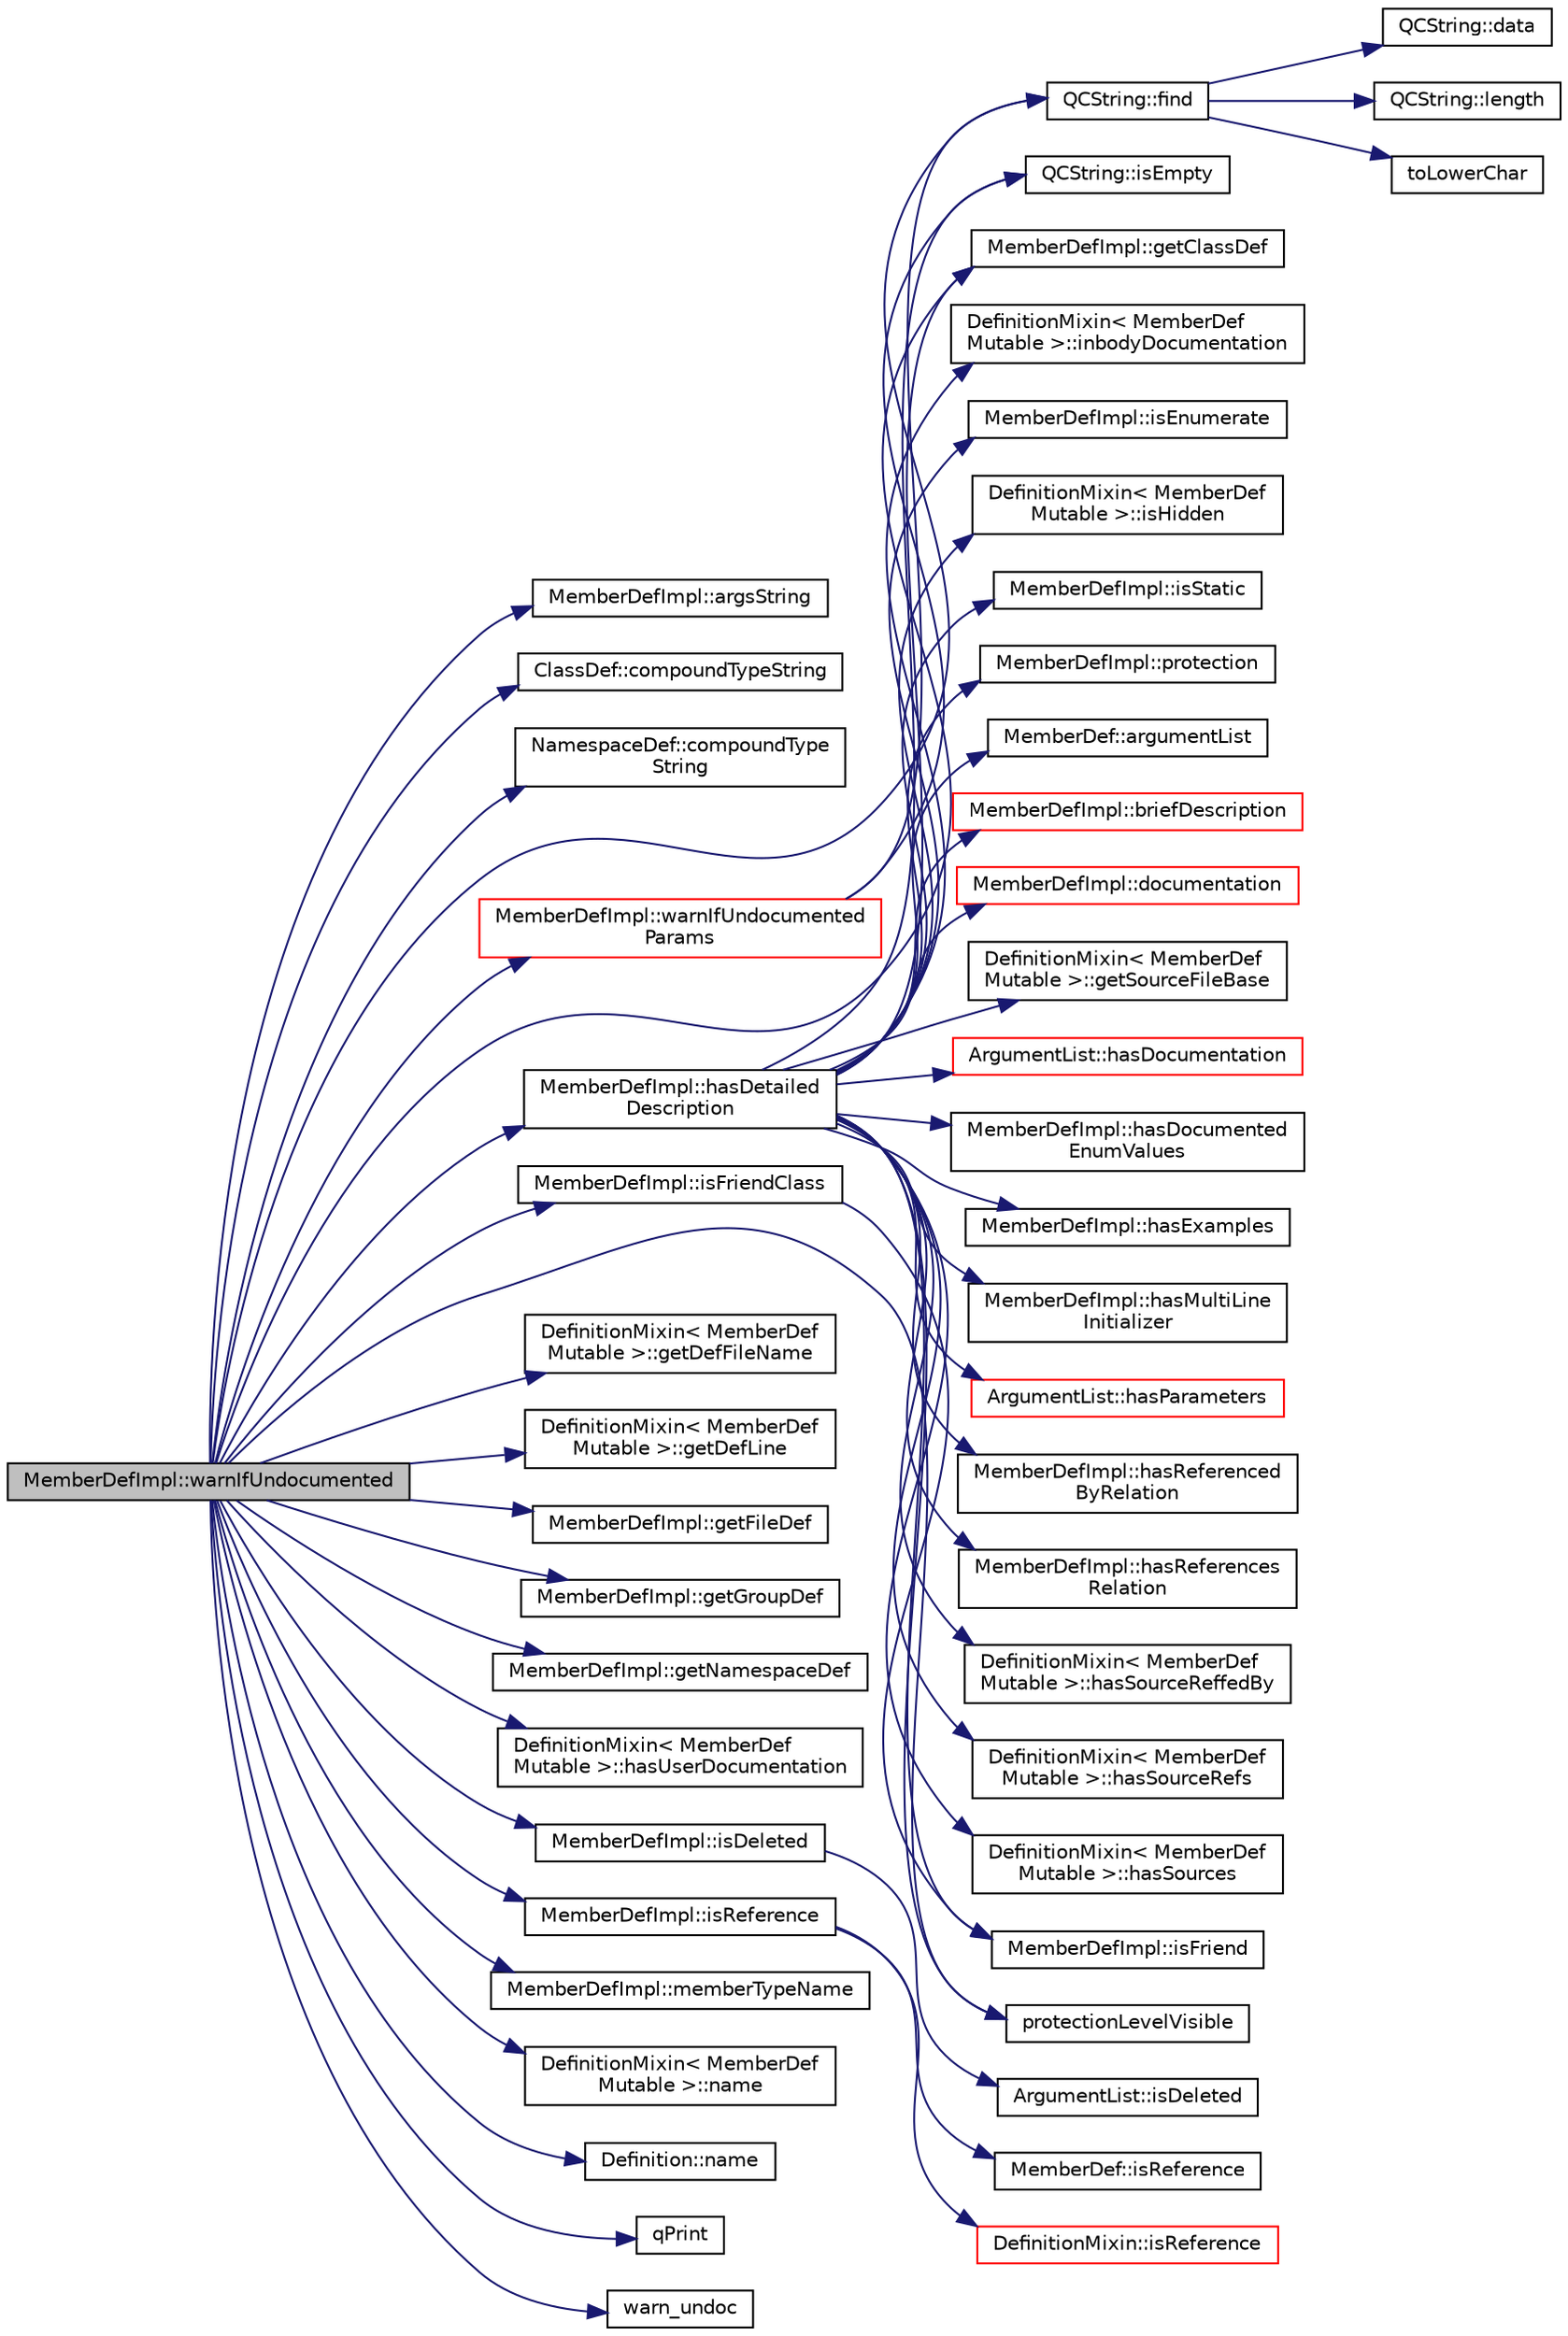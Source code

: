 digraph "MemberDefImpl::warnIfUndocumented"
{
 // LATEX_PDF_SIZE
  edge [fontname="Helvetica",fontsize="10",labelfontname="Helvetica",labelfontsize="10"];
  node [fontname="Helvetica",fontsize="10",shape=record];
  rankdir="LR";
  Node1 [label="MemberDefImpl::warnIfUndocumented",height=0.2,width=0.4,color="black", fillcolor="grey75", style="filled", fontcolor="black",tooltip=" "];
  Node1 -> Node2 [color="midnightblue",fontsize="10",style="solid",fontname="Helvetica"];
  Node2 [label="MemberDefImpl::argsString",height=0.2,width=0.4,color="black", fillcolor="white", style="filled",URL="$classMemberDefImpl.html#a9a3921ea767c965280e7dcf535075aeb",tooltip=" "];
  Node1 -> Node3 [color="midnightblue",fontsize="10",style="solid",fontname="Helvetica"];
  Node3 [label="ClassDef::compoundTypeString",height=0.2,width=0.4,color="black", fillcolor="white", style="filled",URL="$classClassDef.html#a239fe977638806153345cd2411c28062",tooltip=" "];
  Node1 -> Node4 [color="midnightblue",fontsize="10",style="solid",fontname="Helvetica"];
  Node4 [label="NamespaceDef::compoundType\lString",height=0.2,width=0.4,color="black", fillcolor="white", style="filled",URL="$classNamespaceDef.html#a6189830ef990cb1f6c91c8df8e4885cd",tooltip=" "];
  Node1 -> Node5 [color="midnightblue",fontsize="10",style="solid",fontname="Helvetica"];
  Node5 [label="QCString::find",height=0.2,width=0.4,color="black", fillcolor="white", style="filled",URL="$classQCString.html#a0182ece6b76dad6475dafb53e2faaf10",tooltip=" "];
  Node5 -> Node6 [color="midnightblue",fontsize="10",style="solid",fontname="Helvetica"];
  Node6 [label="QCString::data",height=0.2,width=0.4,color="black", fillcolor="white", style="filled",URL="$classQCString.html#ac3aa3ac1a1c36d3305eba22a2eb0d098",tooltip=" "];
  Node5 -> Node7 [color="midnightblue",fontsize="10",style="solid",fontname="Helvetica"];
  Node7 [label="QCString::length",height=0.2,width=0.4,color="black", fillcolor="white", style="filled",URL="$classQCString.html#ac52596733e9110b778019946d73fb268",tooltip=" "];
  Node5 -> Node8 [color="midnightblue",fontsize="10",style="solid",fontname="Helvetica"];
  Node8 [label="toLowerChar",height=0.2,width=0.4,color="black", fillcolor="white", style="filled",URL="$qcstring_8cpp.html#a4e545641f98651d4fb8299b407721f9b",tooltip=" "];
  Node1 -> Node9 [color="midnightblue",fontsize="10",style="solid",fontname="Helvetica"];
  Node9 [label="MemberDefImpl::getClassDef",height=0.2,width=0.4,color="black", fillcolor="white", style="filled",URL="$classMemberDefImpl.html#a1dba2c12d549ab8bc342acc193243619",tooltip=" "];
  Node1 -> Node10 [color="midnightblue",fontsize="10",style="solid",fontname="Helvetica"];
  Node10 [label="DefinitionMixin\< MemberDef\lMutable \>::getDefFileName",height=0.2,width=0.4,color="black", fillcolor="white", style="filled",URL="$classDefinitionMixin.html#a1bdb33760e3315cca793401bb3a31843",tooltip=" "];
  Node1 -> Node11 [color="midnightblue",fontsize="10",style="solid",fontname="Helvetica"];
  Node11 [label="DefinitionMixin\< MemberDef\lMutable \>::getDefLine",height=0.2,width=0.4,color="black", fillcolor="white", style="filled",URL="$classDefinitionMixin.html#ab82c6f708e433f94d7d55cf0582d0776",tooltip=" "];
  Node1 -> Node12 [color="midnightblue",fontsize="10",style="solid",fontname="Helvetica"];
  Node12 [label="MemberDefImpl::getFileDef",height=0.2,width=0.4,color="black", fillcolor="white", style="filled",URL="$classMemberDefImpl.html#aa1dfdc9d21c03eac08a7020d15e3b925",tooltip=" "];
  Node1 -> Node13 [color="midnightblue",fontsize="10",style="solid",fontname="Helvetica"];
  Node13 [label="MemberDefImpl::getGroupDef",height=0.2,width=0.4,color="black", fillcolor="white", style="filled",URL="$classMemberDefImpl.html#a908b9d9c232e463e24623ff53f43eb0f",tooltip=" "];
  Node1 -> Node14 [color="midnightblue",fontsize="10",style="solid",fontname="Helvetica"];
  Node14 [label="MemberDefImpl::getNamespaceDef",height=0.2,width=0.4,color="black", fillcolor="white", style="filled",URL="$classMemberDefImpl.html#a2fd5cc82b163bff11cdacd030aa76d82",tooltip=" "];
  Node1 -> Node15 [color="midnightblue",fontsize="10",style="solid",fontname="Helvetica"];
  Node15 [label="MemberDefImpl::hasDetailed\lDescription",height=0.2,width=0.4,color="black", fillcolor="white", style="filled",URL="$classMemberDefImpl.html#ab77446ccaf7bbd875a6d0b68e7e981d0",tooltip=" "];
  Node15 -> Node16 [color="midnightblue",fontsize="10",style="solid",fontname="Helvetica"];
  Node16 [label="MemberDef::argumentList",height=0.2,width=0.4,color="black", fillcolor="white", style="filled",URL="$classMemberDef.html#a515503656a6cffb2d27f60e93c3c780e",tooltip=" "];
  Node15 -> Node17 [color="midnightblue",fontsize="10",style="solid",fontname="Helvetica"];
  Node17 [label="MemberDefImpl::briefDescription",height=0.2,width=0.4,color="red", fillcolor="white", style="filled",URL="$classMemberDefImpl.html#aca5199cda27fc85e022ac01dda7559be",tooltip=" "];
  Node15 -> Node20 [color="midnightblue",fontsize="10",style="solid",fontname="Helvetica"];
  Node20 [label="MemberDefImpl::documentation",height=0.2,width=0.4,color="red", fillcolor="white", style="filled",URL="$classMemberDefImpl.html#a322ddeca4f92e8bbfc9d2e6f2534896a",tooltip=" "];
  Node15 -> Node9 [color="midnightblue",fontsize="10",style="solid",fontname="Helvetica"];
  Node15 -> Node24 [color="midnightblue",fontsize="10",style="solid",fontname="Helvetica"];
  Node24 [label="DefinitionMixin\< MemberDef\lMutable \>::getSourceFileBase",height=0.2,width=0.4,color="black", fillcolor="white", style="filled",URL="$classDefinitionMixin.html#a8b19e346b7ce7eb140da0b3c4f3552b7",tooltip=" "];
  Node15 -> Node25 [color="midnightblue",fontsize="10",style="solid",fontname="Helvetica"];
  Node25 [label="ArgumentList::hasDocumentation",height=0.2,width=0.4,color="red", fillcolor="white", style="filled",URL="$classArgumentList.html#a3d2726240dff68120149845452e1d1ec",tooltip=" "];
  Node15 -> Node30 [color="midnightblue",fontsize="10",style="solid",fontname="Helvetica"];
  Node30 [label="MemberDefImpl::hasDocumented\lEnumValues",height=0.2,width=0.4,color="black", fillcolor="white", style="filled",URL="$classMemberDefImpl.html#a627449c62129614217db90ce0e9ee983",tooltip=" "];
  Node15 -> Node31 [color="midnightblue",fontsize="10",style="solid",fontname="Helvetica"];
  Node31 [label="MemberDefImpl::hasExamples",height=0.2,width=0.4,color="black", fillcolor="white", style="filled",URL="$classMemberDefImpl.html#ac9d88ed2c79c6c91e408027ec82ffbf3",tooltip=" "];
  Node15 -> Node32 [color="midnightblue",fontsize="10",style="solid",fontname="Helvetica"];
  Node32 [label="MemberDefImpl::hasMultiLine\lInitializer",height=0.2,width=0.4,color="black", fillcolor="white", style="filled",URL="$classMemberDefImpl.html#ab890aa8335779822c7f6ac7136308c12",tooltip=" "];
  Node15 -> Node33 [color="midnightblue",fontsize="10",style="solid",fontname="Helvetica"];
  Node33 [label="ArgumentList::hasParameters",height=0.2,width=0.4,color="red", fillcolor="white", style="filled",URL="$classArgumentList.html#a2ed5c45b3909206446aaac4f1ab6d640",tooltip=" "];
  Node15 -> Node35 [color="midnightblue",fontsize="10",style="solid",fontname="Helvetica"];
  Node35 [label="MemberDefImpl::hasReferenced\lByRelation",height=0.2,width=0.4,color="black", fillcolor="white", style="filled",URL="$classMemberDefImpl.html#aca042a7bd1fa8c37b3c602129270b06a",tooltip=" "];
  Node15 -> Node36 [color="midnightblue",fontsize="10",style="solid",fontname="Helvetica"];
  Node36 [label="MemberDefImpl::hasReferences\lRelation",height=0.2,width=0.4,color="black", fillcolor="white", style="filled",URL="$classMemberDefImpl.html#a75e42371a4efe634af29daf7f5472135",tooltip=" "];
  Node15 -> Node37 [color="midnightblue",fontsize="10",style="solid",fontname="Helvetica"];
  Node37 [label="DefinitionMixin\< MemberDef\lMutable \>::hasSourceReffedBy",height=0.2,width=0.4,color="black", fillcolor="white", style="filled",URL="$classDefinitionMixin.html#afe66913e7e1090aed0dfddeb2fd46aa3",tooltip=" "];
  Node15 -> Node38 [color="midnightblue",fontsize="10",style="solid",fontname="Helvetica"];
  Node38 [label="DefinitionMixin\< MemberDef\lMutable \>::hasSourceRefs",height=0.2,width=0.4,color="black", fillcolor="white", style="filled",URL="$classDefinitionMixin.html#ae3c6947ee4a8d9c3c71e130564f74b61",tooltip=" "];
  Node15 -> Node39 [color="midnightblue",fontsize="10",style="solid",fontname="Helvetica"];
  Node39 [label="DefinitionMixin\< MemberDef\lMutable \>::hasSources",height=0.2,width=0.4,color="black", fillcolor="white", style="filled",URL="$classDefinitionMixin.html#a6e98f2dc09bf85657d3bb18544a1f0df",tooltip=" "];
  Node15 -> Node40 [color="midnightblue",fontsize="10",style="solid",fontname="Helvetica"];
  Node40 [label="DefinitionMixin\< MemberDef\lMutable \>::inbodyDocumentation",height=0.2,width=0.4,color="black", fillcolor="white", style="filled",URL="$classDefinitionMixin.html#abc31887719bec253d8a8d5def3132924",tooltip=" "];
  Node15 -> Node29 [color="midnightblue",fontsize="10",style="solid",fontname="Helvetica"];
  Node29 [label="QCString::isEmpty",height=0.2,width=0.4,color="black", fillcolor="white", style="filled",URL="$classQCString.html#a621c4090d69ad7d05ef8e5234376c3d8",tooltip=" "];
  Node15 -> Node41 [color="midnightblue",fontsize="10",style="solid",fontname="Helvetica"];
  Node41 [label="MemberDefImpl::isEnumerate",height=0.2,width=0.4,color="black", fillcolor="white", style="filled",URL="$classMemberDefImpl.html#a2a4003399a280bd29746c55f0fc2022b",tooltip=" "];
  Node15 -> Node42 [color="midnightblue",fontsize="10",style="solid",fontname="Helvetica"];
  Node42 [label="MemberDefImpl::isFriend",height=0.2,width=0.4,color="black", fillcolor="white", style="filled",URL="$classMemberDefImpl.html#a394f873538e4011f56fb363238f5f40a",tooltip=" "];
  Node15 -> Node43 [color="midnightblue",fontsize="10",style="solid",fontname="Helvetica"];
  Node43 [label="DefinitionMixin\< MemberDef\lMutable \>::isHidden",height=0.2,width=0.4,color="black", fillcolor="white", style="filled",URL="$classDefinitionMixin.html#a0d5cde471271f675ae0bd77dc62c0822",tooltip=" "];
  Node15 -> Node44 [color="midnightblue",fontsize="10",style="solid",fontname="Helvetica"];
  Node44 [label="MemberDefImpl::isStatic",height=0.2,width=0.4,color="black", fillcolor="white", style="filled",URL="$classMemberDefImpl.html#af80c5d6facfd46c03e74671039b42fc1",tooltip=" "];
  Node15 -> Node45 [color="midnightblue",fontsize="10",style="solid",fontname="Helvetica"];
  Node45 [label="MemberDefImpl::protection",height=0.2,width=0.4,color="black", fillcolor="white", style="filled",URL="$classMemberDefImpl.html#ab7ad45c42a2c41162235d9c96c69c142",tooltip=" "];
  Node15 -> Node46 [color="midnightblue",fontsize="10",style="solid",fontname="Helvetica"];
  Node46 [label="protectionLevelVisible",height=0.2,width=0.4,color="black", fillcolor="white", style="filled",URL="$util_8cpp.html#a1e07db76938eb8a2bb8c79b2d0ec4980",tooltip=" "];
  Node1 -> Node47 [color="midnightblue",fontsize="10",style="solid",fontname="Helvetica"];
  Node47 [label="DefinitionMixin\< MemberDef\lMutable \>::hasUserDocumentation",height=0.2,width=0.4,color="black", fillcolor="white", style="filled",URL="$classDefinitionMixin.html#af46bca4c79a512c0780575e3ec627375",tooltip=" "];
  Node1 -> Node48 [color="midnightblue",fontsize="10",style="solid",fontname="Helvetica"];
  Node48 [label="MemberDefImpl::isDeleted",height=0.2,width=0.4,color="black", fillcolor="white", style="filled",URL="$classMemberDefImpl.html#ad9e3ac55e0a1f53914d016c33f0f96fe",tooltip=" "];
  Node48 -> Node49 [color="midnightblue",fontsize="10",style="solid",fontname="Helvetica"];
  Node49 [label="ArgumentList::isDeleted",height=0.2,width=0.4,color="black", fillcolor="white", style="filled",URL="$classArgumentList.html#a483b5375dcb5f02a27c8d5808ab7a7e9",tooltip=" "];
  Node1 -> Node50 [color="midnightblue",fontsize="10",style="solid",fontname="Helvetica"];
  Node50 [label="MemberDefImpl::isFriendClass",height=0.2,width=0.4,color="black", fillcolor="white", style="filled",URL="$classMemberDefImpl.html#a52020dc8a386b39d1fdc92bfb266b1b1",tooltip=" "];
  Node50 -> Node42 [color="midnightblue",fontsize="10",style="solid",fontname="Helvetica"];
  Node1 -> Node51 [color="midnightblue",fontsize="10",style="solid",fontname="Helvetica"];
  Node51 [label="MemberDefImpl::isReference",height=0.2,width=0.4,color="black", fillcolor="white", style="filled",URL="$classMemberDefImpl.html#a179abadb16025b191e5fa2345f3ee653",tooltip=" "];
  Node51 -> Node52 [color="midnightblue",fontsize="10",style="solid",fontname="Helvetica"];
  Node52 [label="DefinitionMixin::isReference",height=0.2,width=0.4,color="red", fillcolor="white", style="filled",URL="$classDefinitionMixin.html#a4255a2bb5ac1e9f4f2cbe910c2c229ce",tooltip=" "];
  Node51 -> Node54 [color="midnightblue",fontsize="10",style="solid",fontname="Helvetica"];
  Node54 [label="MemberDef::isReference",height=0.2,width=0.4,color="black", fillcolor="white", style="filled",URL="$classMemberDef.html#ade4d014822cd90624bc0ab3651ef456a",tooltip=" "];
  Node1 -> Node55 [color="midnightblue",fontsize="10",style="solid",fontname="Helvetica"];
  Node55 [label="MemberDefImpl::memberTypeName",height=0.2,width=0.4,color="black", fillcolor="white", style="filled",URL="$classMemberDefImpl.html#ad419001af44edd3087bce4098d247771",tooltip=" "];
  Node1 -> Node56 [color="midnightblue",fontsize="10",style="solid",fontname="Helvetica"];
  Node56 [label="DefinitionMixin\< MemberDef\lMutable \>::name",height=0.2,width=0.4,color="black", fillcolor="white", style="filled",URL="$classDefinitionMixin.html#a03a95195d1616701c67a11d38b2b22bf",tooltip=" "];
  Node1 -> Node57 [color="midnightblue",fontsize="10",style="solid",fontname="Helvetica"];
  Node57 [label="Definition::name",height=0.2,width=0.4,color="black", fillcolor="white", style="filled",URL="$classDefinition.html#a9374fedd7f64fea7e0e164302d1a9e61",tooltip=" "];
  Node1 -> Node46 [color="midnightblue",fontsize="10",style="solid",fontname="Helvetica"];
  Node1 -> Node58 [color="midnightblue",fontsize="10",style="solid",fontname="Helvetica"];
  Node58 [label="qPrint",height=0.2,width=0.4,color="black", fillcolor="white", style="filled",URL="$qcstring_8h.html#a9851ebb5ae2f65b4d2b1d08421edbfd2",tooltip=" "];
  Node1 -> Node59 [color="midnightblue",fontsize="10",style="solid",fontname="Helvetica"];
  Node59 [label="warn_undoc",height=0.2,width=0.4,color="black", fillcolor="white", style="filled",URL="$message_8cpp.html#a9a15ec1dabd302823c110bf10fa4ca37",tooltip=" "];
  Node1 -> Node60 [color="midnightblue",fontsize="10",style="solid",fontname="Helvetica"];
  Node60 [label="MemberDefImpl::warnIfUndocumented\lParams",height=0.2,width=0.4,color="red", fillcolor="white", style="filled",URL="$classMemberDefImpl.html#a6ea704e88a2483e4605a64546c615502",tooltip=" "];
  Node60 -> Node5 [color="midnightblue",fontsize="10",style="solid",fontname="Helvetica"];
  Node60 -> Node29 [color="midnightblue",fontsize="10",style="solid",fontname="Helvetica"];
}
